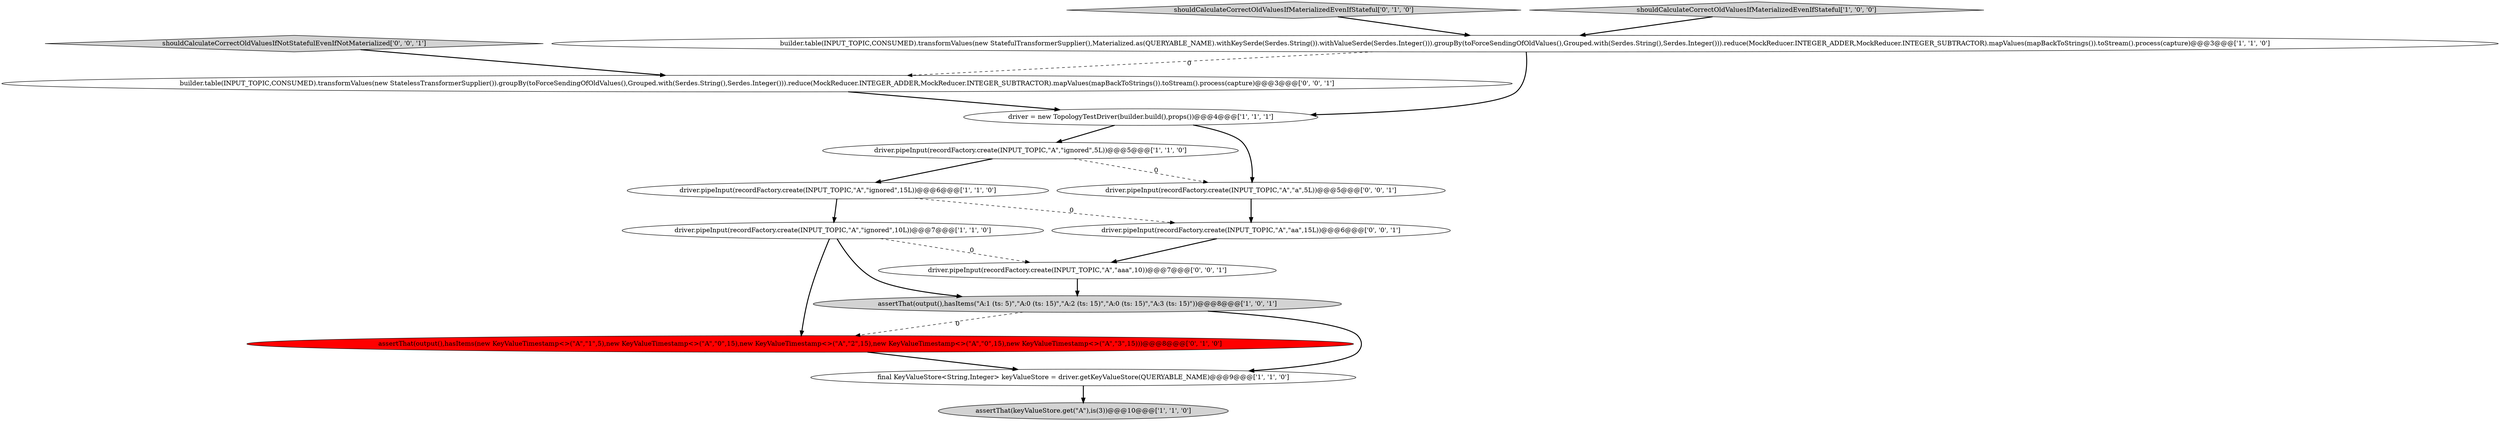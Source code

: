 digraph {
14 [style = filled, label = "driver.pipeInput(recordFactory.create(INPUT_TOPIC,\"A\",\"a\",5L))@@@5@@@['0', '0', '1']", fillcolor = white, shape = ellipse image = "AAA0AAABBB3BBB"];
3 [style = filled, label = "builder.table(INPUT_TOPIC,CONSUMED).transformValues(new StatefulTransformerSupplier(),Materialized.as(QUERYABLE_NAME).withKeySerde(Serdes.String()).withValueSerde(Serdes.Integer())).groupBy(toForceSendingOfOldValues(),Grouped.with(Serdes.String(),Serdes.Integer())).reduce(MockReducer.INTEGER_ADDER,MockReducer.INTEGER_SUBTRACTOR).mapValues(mapBackToStrings()).toStream().process(capture)@@@3@@@['1', '1', '0']", fillcolor = white, shape = ellipse image = "AAA0AAABBB1BBB"];
10 [style = filled, label = "assertThat(output(),hasItems(new KeyValueTimestamp<>(\"A\",\"1\",5),new KeyValueTimestamp<>(\"A\",\"0\",15),new KeyValueTimestamp<>(\"A\",\"2\",15),new KeyValueTimestamp<>(\"A\",\"0\",15),new KeyValueTimestamp<>(\"A\",\"3\",15)))@@@8@@@['0', '1', '0']", fillcolor = red, shape = ellipse image = "AAA1AAABBB2BBB"];
15 [style = filled, label = "driver.pipeInput(recordFactory.create(INPUT_TOPIC,\"A\",\"aaa\",10))@@@7@@@['0', '0', '1']", fillcolor = white, shape = ellipse image = "AAA0AAABBB3BBB"];
9 [style = filled, label = "shouldCalculateCorrectOldValuesIfMaterializedEvenIfStateful['0', '1', '0']", fillcolor = lightgray, shape = diamond image = "AAA0AAABBB2BBB"];
5 [style = filled, label = "driver.pipeInput(recordFactory.create(INPUT_TOPIC,\"A\",\"ignored\",10L))@@@7@@@['1', '1', '0']", fillcolor = white, shape = ellipse image = "AAA0AAABBB1BBB"];
12 [style = filled, label = "builder.table(INPUT_TOPIC,CONSUMED).transformValues(new StatelessTransformerSupplier()).groupBy(toForceSendingOfOldValues(),Grouped.with(Serdes.String(),Serdes.Integer())).reduce(MockReducer.INTEGER_ADDER,MockReducer.INTEGER_SUBTRACTOR).mapValues(mapBackToStrings()).toStream().process(capture)@@@3@@@['0', '0', '1']", fillcolor = white, shape = ellipse image = "AAA0AAABBB3BBB"];
6 [style = filled, label = "driver.pipeInput(recordFactory.create(INPUT_TOPIC,\"A\",\"ignored\",5L))@@@5@@@['1', '1', '0']", fillcolor = white, shape = ellipse image = "AAA0AAABBB1BBB"];
1 [style = filled, label = "driver = new TopologyTestDriver(builder.build(),props())@@@4@@@['1', '1', '1']", fillcolor = white, shape = ellipse image = "AAA0AAABBB1BBB"];
4 [style = filled, label = "shouldCalculateCorrectOldValuesIfMaterializedEvenIfStateful['1', '0', '0']", fillcolor = lightgray, shape = diamond image = "AAA0AAABBB1BBB"];
13 [style = filled, label = "driver.pipeInput(recordFactory.create(INPUT_TOPIC,\"A\",\"aa\",15L))@@@6@@@['0', '0', '1']", fillcolor = white, shape = ellipse image = "AAA0AAABBB3BBB"];
0 [style = filled, label = "assertThat(output(),hasItems(\"A:1 (ts: 5)\",\"A:0 (ts: 15)\",\"A:2 (ts: 15)\",\"A:0 (ts: 15)\",\"A:3 (ts: 15)\"))@@@8@@@['1', '0', '1']", fillcolor = lightgray, shape = ellipse image = "AAA0AAABBB1BBB"];
7 [style = filled, label = "final KeyValueStore<String,Integer> keyValueStore = driver.getKeyValueStore(QUERYABLE_NAME)@@@9@@@['1', '1', '0']", fillcolor = white, shape = ellipse image = "AAA0AAABBB1BBB"];
2 [style = filled, label = "driver.pipeInput(recordFactory.create(INPUT_TOPIC,\"A\",\"ignored\",15L))@@@6@@@['1', '1', '0']", fillcolor = white, shape = ellipse image = "AAA0AAABBB1BBB"];
11 [style = filled, label = "shouldCalculateCorrectOldValuesIfNotStatefulEvenIfNotMaterialized['0', '0', '1']", fillcolor = lightgray, shape = diamond image = "AAA0AAABBB3BBB"];
8 [style = filled, label = "assertThat(keyValueStore.get(\"A\"),is(3))@@@10@@@['1', '1', '0']", fillcolor = lightgray, shape = ellipse image = "AAA0AAABBB1BBB"];
5->10 [style = bold, label=""];
4->3 [style = bold, label=""];
3->1 [style = bold, label=""];
11->12 [style = bold, label=""];
6->14 [style = dashed, label="0"];
7->8 [style = bold, label=""];
12->1 [style = bold, label=""];
10->7 [style = bold, label=""];
0->10 [style = dashed, label="0"];
0->7 [style = bold, label=""];
6->2 [style = bold, label=""];
1->6 [style = bold, label=""];
3->12 [style = dashed, label="0"];
5->0 [style = bold, label=""];
2->13 [style = dashed, label="0"];
15->0 [style = bold, label=""];
9->3 [style = bold, label=""];
1->14 [style = bold, label=""];
13->15 [style = bold, label=""];
14->13 [style = bold, label=""];
5->15 [style = dashed, label="0"];
2->5 [style = bold, label=""];
}
